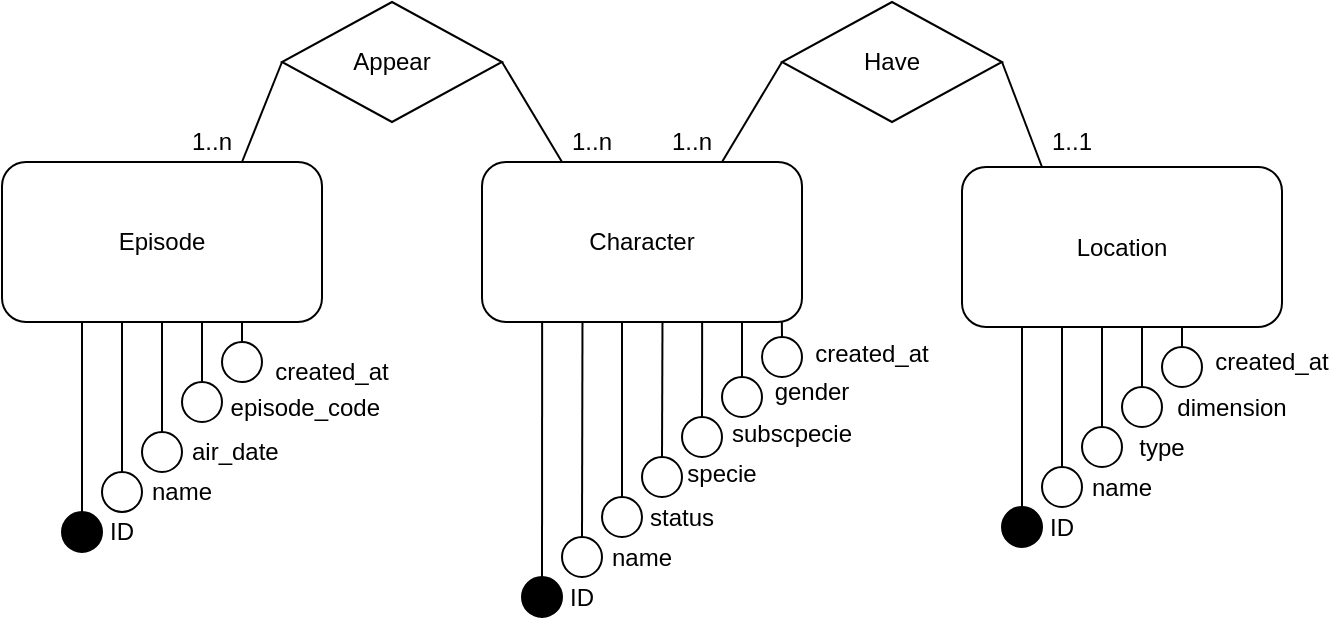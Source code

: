 <mxfile version="15.7.3" type="google"><diagram id="R2lEEEUBdFMjLlhIrx00" name="Page-1"><mxGraphModel dx="791" dy="383" grid="1" gridSize="10" guides="0" tooltips="1" connect="1" arrows="1" fold="1" page="1" pageScale="1" pageWidth="850" pageHeight="1100" math="0" shadow="0" extFonts="Permanent Marker^https://fonts.googleapis.com/css?family=Permanent+Marker"><root><mxCell id="0"/><mxCell id="1" parent="0"/><mxCell id="strZ65iOIJFo7PbvbguE-7" value="" style="ellipse;whiteSpace=wrap;html=1;aspect=fixed;fillColor=#000000;" parent="1" vertex="1"><mxGeometry x="70" y="375" width="20" height="20" as="geometry"/></mxCell><mxCell id="strZ65iOIJFo7PbvbguE-10" value="" style="ellipse;whiteSpace=wrap;html=1;aspect=fixed;" parent="1" vertex="1"><mxGeometry x="90" y="355" width="20" height="20" as="geometry"/></mxCell><mxCell id="strZ65iOIJFo7PbvbguE-11" value="" style="endArrow=none;html=1;rounded=0;exitX=0.5;exitY=0;exitDx=0;exitDy=0;" parent="1" source="strZ65iOIJFo7PbvbguE-12" target="strZ65iOIJFo7PbvbguE-1" edge="1"><mxGeometry width="50" height="50" relative="1" as="geometry"><mxPoint x="100" y="350" as="sourcePoint"/><mxPoint x="120" y="310" as="targetPoint"/></mxGeometry></mxCell><mxCell id="strZ65iOIJFo7PbvbguE-12" value="" style="ellipse;whiteSpace=wrap;html=1;aspect=fixed;" parent="1" vertex="1"><mxGeometry x="110" y="335" width="20" height="20" as="geometry"/></mxCell><mxCell id="strZ65iOIJFo7PbvbguE-13" value="" style="endArrow=none;html=1;rounded=0;exitX=0.5;exitY=0;exitDx=0;exitDy=0;" parent="1" source="strZ65iOIJFo7PbvbguE-14" edge="1"><mxGeometry width="50" height="50" relative="1" as="geometry"><mxPoint x="120" y="365" as="sourcePoint"/><mxPoint x="140" y="280" as="targetPoint"/></mxGeometry></mxCell><mxCell id="strZ65iOIJFo7PbvbguE-14" value="" style="ellipse;whiteSpace=wrap;html=1;aspect=fixed;" parent="1" vertex="1"><mxGeometry x="130" y="310" width="20" height="20" as="geometry"/></mxCell><mxCell id="strZ65iOIJFo7PbvbguE-15" value="" style="endArrow=none;html=1;rounded=0;exitX=0.5;exitY=0;exitDx=0;exitDy=0;entryX=0.75;entryY=1;entryDx=0;entryDy=0;" parent="1" source="strZ65iOIJFo7PbvbguE-16" target="strZ65iOIJFo7PbvbguE-1" edge="1"><mxGeometry width="50" height="50" relative="1" as="geometry"><mxPoint x="140" y="380" as="sourcePoint"/><mxPoint x="160" y="295" as="targetPoint"/></mxGeometry></mxCell><mxCell id="strZ65iOIJFo7PbvbguE-16" value="" style="ellipse;whiteSpace=wrap;html=1;aspect=fixed;" parent="1" vertex="1"><mxGeometry x="150" y="290" width="20" height="20" as="geometry"/></mxCell><mxCell id="strZ65iOIJFo7PbvbguE-17" value="ID" style="text;html=1;strokeColor=none;fillColor=none;align=center;verticalAlign=middle;whiteSpace=wrap;rounded=0;" parent="1" vertex="1"><mxGeometry x="60" y="370" width="80" height="30" as="geometry"/></mxCell><mxCell id="strZ65iOIJFo7PbvbguE-18" value="name" style="text;html=1;strokeColor=none;fillColor=none;align=center;verticalAlign=middle;whiteSpace=wrap;rounded=0;" parent="1" vertex="1"><mxGeometry x="100" y="350" width="60" height="30" as="geometry"/></mxCell><mxCell id="strZ65iOIJFo7PbvbguE-19" value="&amp;nbsp; &amp;nbsp; air_date" style="text;html=1;strokeColor=none;fillColor=none;align=center;verticalAlign=middle;whiteSpace=wrap;rounded=0;" parent="1" vertex="1"><mxGeometry x="110" y="330" width="80" height="30" as="geometry"/></mxCell><mxCell id="strZ65iOIJFo7PbvbguE-20" value="&amp;nbsp;episode_code" style="text;html=1;strokeColor=none;fillColor=none;align=center;verticalAlign=middle;whiteSpace=wrap;rounded=0;" parent="1" vertex="1"><mxGeometry x="150" y="305" width="80" height="35" as="geometry"/></mxCell><mxCell id="strZ65iOIJFo7PbvbguE-21" value="created_at" style="text;html=1;strokeColor=none;fillColor=none;align=center;verticalAlign=middle;whiteSpace=wrap;rounded=0;" parent="1" vertex="1"><mxGeometry x="170" y="290" width="70" height="30" as="geometry"/></mxCell><mxCell id="strZ65iOIJFo7PbvbguE-1" value="Episode" style="rounded=1;whiteSpace=wrap;html=1;" parent="1" vertex="1"><mxGeometry x="40" y="200" width="160" height="80" as="geometry"/></mxCell><mxCell id="strZ65iOIJFo7PbvbguE-2" value="Appear" style="rhombus;whiteSpace=wrap;html=1;" parent="1" vertex="1"><mxGeometry x="180" y="120" width="110" height="60" as="geometry"/></mxCell><mxCell id="strZ65iOIJFo7PbvbguE-3" value="Location" style="rounded=1;whiteSpace=wrap;html=1;" parent="1" vertex="1"><mxGeometry x="520" y="202.5" width="160" height="80" as="geometry"/></mxCell><mxCell id="strZ65iOIJFo7PbvbguE-4" value="Have" style="rhombus;whiteSpace=wrap;html=1;" parent="1" vertex="1"><mxGeometry x="430" y="120" width="110" height="60" as="geometry"/></mxCell><mxCell id="strZ65iOIJFo7PbvbguE-6" value="" style="endArrow=none;html=1;rounded=0;entryX=0.25;entryY=1;entryDx=0;entryDy=0;exitX=0.5;exitY=0;exitDx=0;exitDy=0;" parent="1" source="strZ65iOIJFo7PbvbguE-7" target="strZ65iOIJFo7PbvbguE-1" edge="1"><mxGeometry width="50" height="50" relative="1" as="geometry"><mxPoint x="60" y="320" as="sourcePoint"/><mxPoint x="120" y="290" as="targetPoint"/></mxGeometry></mxCell><mxCell id="strZ65iOIJFo7PbvbguE-9" value="" style="endArrow=none;html=1;rounded=0;exitX=0.5;exitY=0;exitDx=0;exitDy=0;" parent="1" source="strZ65iOIJFo7PbvbguE-10" edge="1"><mxGeometry width="50" height="50" relative="1" as="geometry"><mxPoint x="80" y="335" as="sourcePoint"/><mxPoint x="100" y="280" as="targetPoint"/></mxGeometry></mxCell><mxCell id="strZ65iOIJFo7PbvbguE-41" value="" style="endArrow=none;html=1;rounded=0;exitX=0.5;exitY=0;exitDx=0;exitDy=0;" parent="1" source="strZ65iOIJFo7PbvbguE-42" edge="1"><mxGeometry width="50" height="50" relative="1" as="geometry"><mxPoint x="530" y="322.5" as="sourcePoint"/><mxPoint x="550" y="282.5" as="targetPoint"/></mxGeometry></mxCell><mxCell id="strZ65iOIJFo7PbvbguE-42" value="" style="ellipse;whiteSpace=wrap;html=1;aspect=fixed;fillColor=#000000;" parent="1" vertex="1"><mxGeometry x="540" y="372.5" width="20" height="20" as="geometry"/></mxCell><mxCell id="strZ65iOIJFo7PbvbguE-43" value="" style="endArrow=none;html=1;rounded=0;exitX=0.5;exitY=0;exitDx=0;exitDy=0;" parent="1" source="strZ65iOIJFo7PbvbguE-44" edge="1"><mxGeometry width="50" height="50" relative="1" as="geometry"><mxPoint x="550" y="337.5" as="sourcePoint"/><mxPoint x="570" y="282.5" as="targetPoint"/></mxGeometry></mxCell><mxCell id="strZ65iOIJFo7PbvbguE-44" value="" style="ellipse;whiteSpace=wrap;html=1;aspect=fixed;" parent="1" vertex="1"><mxGeometry x="560" y="352.5" width="20" height="20" as="geometry"/></mxCell><mxCell id="strZ65iOIJFo7PbvbguE-45" value="" style="endArrow=none;html=1;rounded=0;exitX=0.5;exitY=0;exitDx=0;exitDy=0;" parent="1" source="strZ65iOIJFo7PbvbguE-46" edge="1"><mxGeometry width="50" height="50" relative="1" as="geometry"><mxPoint x="570" y="352.5" as="sourcePoint"/><mxPoint x="590" y="282.5" as="targetPoint"/></mxGeometry></mxCell><mxCell id="strZ65iOIJFo7PbvbguE-46" value="" style="ellipse;whiteSpace=wrap;html=1;aspect=fixed;" parent="1" vertex="1"><mxGeometry x="580" y="332.5" width="20" height="20" as="geometry"/></mxCell><mxCell id="strZ65iOIJFo7PbvbguE-47" value="" style="endArrow=none;html=1;rounded=0;exitX=0.5;exitY=0;exitDx=0;exitDy=0;" parent="1" source="strZ65iOIJFo7PbvbguE-48" edge="1"><mxGeometry width="50" height="50" relative="1" as="geometry"><mxPoint x="590" y="367.5" as="sourcePoint"/><mxPoint x="610" y="282.5" as="targetPoint"/></mxGeometry></mxCell><mxCell id="strZ65iOIJFo7PbvbguE-48" value="" style="ellipse;whiteSpace=wrap;html=1;aspect=fixed;" parent="1" vertex="1"><mxGeometry x="600" y="312.5" width="20" height="20" as="geometry"/></mxCell><mxCell id="strZ65iOIJFo7PbvbguE-49" value="" style="endArrow=none;html=1;rounded=0;exitX=0.5;exitY=0;exitDx=0;exitDy=0;entryX=0.75;entryY=1;entryDx=0;entryDy=0;" parent="1" source="strZ65iOIJFo7PbvbguE-50" edge="1"><mxGeometry width="50" height="50" relative="1" as="geometry"><mxPoint x="610" y="382.5" as="sourcePoint"/><mxPoint x="630" y="282.5" as="targetPoint"/></mxGeometry></mxCell><mxCell id="strZ65iOIJFo7PbvbguE-50" value="" style="ellipse;whiteSpace=wrap;html=1;aspect=fixed;" parent="1" vertex="1"><mxGeometry x="620" y="292.5" width="20" height="20" as="geometry"/></mxCell><mxCell id="strZ65iOIJFo7PbvbguE-51" value="ID" style="text;html=1;strokeColor=none;fillColor=none;align=center;verticalAlign=middle;whiteSpace=wrap;rounded=0;" parent="1" vertex="1"><mxGeometry x="540" y="367.5" width="60" height="30" as="geometry"/></mxCell><mxCell id="strZ65iOIJFo7PbvbguE-52" value="name" style="text;html=1;strokeColor=none;fillColor=none;align=center;verticalAlign=middle;whiteSpace=wrap;rounded=0;" parent="1" vertex="1"><mxGeometry x="570" y="347.5" width="60" height="30" as="geometry"/></mxCell><mxCell id="strZ65iOIJFo7PbvbguE-53" value="type" style="text;html=1;strokeColor=none;fillColor=none;align=center;verticalAlign=middle;whiteSpace=wrap;rounded=0;" parent="1" vertex="1"><mxGeometry x="580" y="327.5" width="80" height="30" as="geometry"/></mxCell><mxCell id="strZ65iOIJFo7PbvbguE-54" value="dimension" style="text;html=1;strokeColor=none;fillColor=none;align=center;verticalAlign=middle;whiteSpace=wrap;rounded=0;" parent="1" vertex="1"><mxGeometry x="620" y="307.5" width="70" height="30" as="geometry"/></mxCell><mxCell id="strZ65iOIJFo7PbvbguE-55" value="created_at" style="text;html=1;strokeColor=none;fillColor=none;align=center;verticalAlign=middle;whiteSpace=wrap;rounded=0;" parent="1" vertex="1"><mxGeometry x="640" y="282.5" width="70" height="35" as="geometry"/></mxCell><mxCell id="strZ65iOIJFo7PbvbguE-68" value="Character" style="rounded=1;whiteSpace=wrap;html=1;" parent="1" vertex="1"><mxGeometry x="280" y="200" width="160" height="80" as="geometry"/></mxCell><mxCell id="strZ65iOIJFo7PbvbguE-69" value="" style="endArrow=none;html=1;rounded=0;exitX=0.5;exitY=0;exitDx=0;exitDy=0;entryX=0.188;entryY=1;entryDx=0;entryDy=0;entryPerimeter=0;" parent="1" source="strZ65iOIJFo7PbvbguE-70" target="strZ65iOIJFo7PbvbguE-68" edge="1"><mxGeometry width="50" height="50" relative="1" as="geometry"><mxPoint x="290" y="345" as="sourcePoint"/><mxPoint x="310" y="305" as="targetPoint"/></mxGeometry></mxCell><mxCell id="strZ65iOIJFo7PbvbguE-70" value="" style="ellipse;whiteSpace=wrap;html=1;aspect=fixed;fillColor=#000000;" parent="1" vertex="1"><mxGeometry x="300" y="407.5" width="20" height="20" as="geometry"/></mxCell><mxCell id="strZ65iOIJFo7PbvbguE-71" value="" style="endArrow=none;html=1;rounded=0;exitX=0.5;exitY=0;exitDx=0;exitDy=0;entryX=0.314;entryY=1.005;entryDx=0;entryDy=0;entryPerimeter=0;" parent="1" source="strZ65iOIJFo7PbvbguE-72" target="strZ65iOIJFo7PbvbguE-68" edge="1"><mxGeometry width="50" height="50" relative="1" as="geometry"><mxPoint x="310" y="360" as="sourcePoint"/><mxPoint x="330" y="305" as="targetPoint"/></mxGeometry></mxCell><mxCell id="strZ65iOIJFo7PbvbguE-72" value="" style="ellipse;whiteSpace=wrap;html=1;aspect=fixed;" parent="1" vertex="1"><mxGeometry x="320" y="387.5" width="20" height="20" as="geometry"/></mxCell><mxCell id="strZ65iOIJFo7PbvbguE-73" value="" style="endArrow=none;html=1;rounded=0;exitX=0.5;exitY=0;exitDx=0;exitDy=0;" parent="1" source="strZ65iOIJFo7PbvbguE-74" edge="1"><mxGeometry width="50" height="50" relative="1" as="geometry"><mxPoint x="330" y="375" as="sourcePoint"/><mxPoint x="350" y="280" as="targetPoint"/></mxGeometry></mxCell><mxCell id="strZ65iOIJFo7PbvbguE-74" value="" style="ellipse;whiteSpace=wrap;html=1;aspect=fixed;" parent="1" vertex="1"><mxGeometry x="340" y="367.5" width="20" height="20" as="geometry"/></mxCell><mxCell id="strZ65iOIJFo7PbvbguE-75" value="" style="endArrow=none;html=1;rounded=0;exitX=0.5;exitY=0;exitDx=0;exitDy=0;entryX=0.564;entryY=1.005;entryDx=0;entryDy=0;entryPerimeter=0;" parent="1" source="strZ65iOIJFo7PbvbguE-76" target="strZ65iOIJFo7PbvbguE-68" edge="1"><mxGeometry width="50" height="50" relative="1" as="geometry"><mxPoint x="350" y="390" as="sourcePoint"/><mxPoint x="370" y="305" as="targetPoint"/></mxGeometry></mxCell><mxCell id="strZ65iOIJFo7PbvbguE-76" value="" style="ellipse;whiteSpace=wrap;html=1;aspect=fixed;" parent="1" vertex="1"><mxGeometry x="360" y="347.5" width="20" height="20" as="geometry"/></mxCell><mxCell id="strZ65iOIJFo7PbvbguE-77" value="" style="endArrow=none;html=1;rounded=0;exitX=0.5;exitY=0;exitDx=0;exitDy=0;entryX=0.688;entryY=1;entryDx=0;entryDy=0;entryPerimeter=0;" parent="1" source="strZ65iOIJFo7PbvbguE-78" target="strZ65iOIJFo7PbvbguE-68" edge="1"><mxGeometry width="50" height="50" relative="1" as="geometry"><mxPoint x="370" y="405" as="sourcePoint"/><mxPoint x="390" y="305" as="targetPoint"/></mxGeometry></mxCell><mxCell id="strZ65iOIJFo7PbvbguE-78" value="" style="ellipse;whiteSpace=wrap;html=1;aspect=fixed;" parent="1" vertex="1"><mxGeometry x="380" y="327.5" width="20" height="20" as="geometry"/></mxCell><mxCell id="strZ65iOIJFo7PbvbguE-79" value="ID" style="text;html=1;strokeColor=none;fillColor=none;align=center;verticalAlign=middle;whiteSpace=wrap;rounded=0;" parent="1" vertex="1"><mxGeometry x="300" y="402.5" width="60" height="30" as="geometry"/></mxCell><mxCell id="strZ65iOIJFo7PbvbguE-80" value="name" style="text;html=1;strokeColor=none;fillColor=none;align=center;verticalAlign=middle;whiteSpace=wrap;rounded=0;" parent="1" vertex="1"><mxGeometry x="330" y="382.5" width="60" height="30" as="geometry"/></mxCell><mxCell id="strZ65iOIJFo7PbvbguE-81" value="status" style="text;html=1;strokeColor=none;fillColor=none;align=center;verticalAlign=middle;whiteSpace=wrap;rounded=0;" parent="1" vertex="1"><mxGeometry x="340" y="362.5" width="80" height="30" as="geometry"/></mxCell><mxCell id="strZ65iOIJFo7PbvbguE-82" value="specie" style="text;html=1;strokeColor=none;fillColor=none;align=center;verticalAlign=middle;whiteSpace=wrap;rounded=0;" parent="1" vertex="1"><mxGeometry x="380" y="345" width="40" height="22.5" as="geometry"/></mxCell><mxCell id="strZ65iOIJFo7PbvbguE-83" value="subscpecie" style="text;html=1;strokeColor=none;fillColor=none;align=center;verticalAlign=middle;whiteSpace=wrap;rounded=0;" parent="1" vertex="1"><mxGeometry x="405" y="327.5" width="60" height="17.5" as="geometry"/></mxCell><mxCell id="strZ65iOIJFo7PbvbguE-85" value="" style="endArrow=none;html=1;rounded=0;exitX=0.5;exitY=0;exitDx=0;exitDy=0;" parent="1" source="strZ65iOIJFo7PbvbguE-86" edge="1"><mxGeometry width="50" height="50" relative="1" as="geometry"><mxPoint x="390" y="385" as="sourcePoint"/><mxPoint x="410" y="280" as="targetPoint"/></mxGeometry></mxCell><mxCell id="strZ65iOIJFo7PbvbguE-86" value="" style="ellipse;whiteSpace=wrap;html=1;aspect=fixed;" parent="1" vertex="1"><mxGeometry x="400" y="307.5" width="20" height="20" as="geometry"/></mxCell><mxCell id="strZ65iOIJFo7PbvbguE-87" value="gender" style="text;html=1;strokeColor=none;fillColor=none;align=center;verticalAlign=middle;whiteSpace=wrap;rounded=0;" parent="1" vertex="1"><mxGeometry x="425" y="307.5" width="40" height="15" as="geometry"/></mxCell><mxCell id="strZ65iOIJFo7PbvbguE-88" value="" style="endArrow=none;html=1;rounded=0;exitX=0.5;exitY=0;exitDx=0;exitDy=0;entryX=0.937;entryY=1;entryDx=0;entryDy=0;entryPerimeter=0;" parent="1" source="strZ65iOIJFo7PbvbguE-89" target="strZ65iOIJFo7PbvbguE-68" edge="1"><mxGeometry width="50" height="50" relative="1" as="geometry"><mxPoint x="410" y="365" as="sourcePoint"/><mxPoint x="430" y="285" as="targetPoint"/></mxGeometry></mxCell><mxCell id="strZ65iOIJFo7PbvbguE-89" value="" style="ellipse;whiteSpace=wrap;html=1;aspect=fixed;" parent="1" vertex="1"><mxGeometry x="420" y="287.5" width="20" height="20" as="geometry"/></mxCell><mxCell id="strZ65iOIJFo7PbvbguE-90" value="created_at" style="text;html=1;strokeColor=none;fillColor=none;align=center;verticalAlign=middle;whiteSpace=wrap;rounded=0;" parent="1" vertex="1"><mxGeometry x="430" y="287.5" width="90" height="17.5" as="geometry"/></mxCell><mxCell id="3DrgXyoCiOqNHESE3FwZ-2" value="" style="endArrow=none;html=1;rounded=0;exitX=0;exitY=0.5;exitDx=0;exitDy=0;entryX=0.75;entryY=0;entryDx=0;entryDy=0;" parent="1" source="strZ65iOIJFo7PbvbguE-2" target="strZ65iOIJFo7PbvbguE-1" edge="1"><mxGeometry width="50" height="50" relative="1" as="geometry"><mxPoint x="400" y="210" as="sourcePoint"/><mxPoint x="450" y="160" as="targetPoint"/></mxGeometry></mxCell><mxCell id="3DrgXyoCiOqNHESE3FwZ-3" value="" style="endArrow=none;html=1;rounded=0;exitX=1;exitY=0.5;exitDx=0;exitDy=0;entryX=0.25;entryY=0;entryDx=0;entryDy=0;" parent="1" source="strZ65iOIJFo7PbvbguE-2" target="strZ65iOIJFo7PbvbguE-68" edge="1"><mxGeometry width="50" height="50" relative="1" as="geometry"><mxPoint x="400" y="210" as="sourcePoint"/><mxPoint x="450" y="160" as="targetPoint"/></mxGeometry></mxCell><mxCell id="3DrgXyoCiOqNHESE3FwZ-4" value="" style="endArrow=none;html=1;rounded=0;entryX=0;entryY=0.5;entryDx=0;entryDy=0;exitX=0.75;exitY=0;exitDx=0;exitDy=0;" parent="1" source="strZ65iOIJFo7PbvbguE-68" target="strZ65iOIJFo7PbvbguE-4" edge="1"><mxGeometry width="50" height="50" relative="1" as="geometry"><mxPoint x="400" y="210" as="sourcePoint"/><mxPoint x="450" y="160" as="targetPoint"/></mxGeometry></mxCell><mxCell id="3DrgXyoCiOqNHESE3FwZ-5" value="" style="endArrow=none;html=1;rounded=0;entryX=1;entryY=0.5;entryDx=0;entryDy=0;exitX=0.25;exitY=0;exitDx=0;exitDy=0;" parent="1" source="strZ65iOIJFo7PbvbguE-3" target="strZ65iOIJFo7PbvbguE-4" edge="1"><mxGeometry width="50" height="50" relative="1" as="geometry"><mxPoint x="400" y="280" as="sourcePoint"/><mxPoint x="450" y="230" as="targetPoint"/></mxGeometry></mxCell><mxCell id="3DrgXyoCiOqNHESE3FwZ-6" value="1..n" style="text;html=1;strokeColor=none;fillColor=none;align=center;verticalAlign=middle;whiteSpace=wrap;rounded=0;" parent="1" vertex="1"><mxGeometry x="110" y="170" width="70" height="40" as="geometry"/></mxCell><mxCell id="3DrgXyoCiOqNHESE3FwZ-7" value="1..n" style="text;html=1;strokeColor=none;fillColor=none;align=center;verticalAlign=middle;whiteSpace=wrap;rounded=0;" parent="1" vertex="1"><mxGeometry x="300" y="170" width="70" height="40" as="geometry"/></mxCell><mxCell id="3DrgXyoCiOqNHESE3FwZ-9" value="1..n" style="text;html=1;strokeColor=none;fillColor=none;align=center;verticalAlign=middle;whiteSpace=wrap;rounded=0;" parent="1" vertex="1"><mxGeometry x="350" y="170" width="70" height="40" as="geometry"/></mxCell><mxCell id="3DrgXyoCiOqNHESE3FwZ-10" value="1..1" style="text;html=1;strokeColor=none;fillColor=none;align=center;verticalAlign=middle;whiteSpace=wrap;rounded=0;" parent="1" vertex="1"><mxGeometry x="540" y="170" width="70" height="40" as="geometry"/></mxCell></root></mxGraphModel></diagram></mxfile>